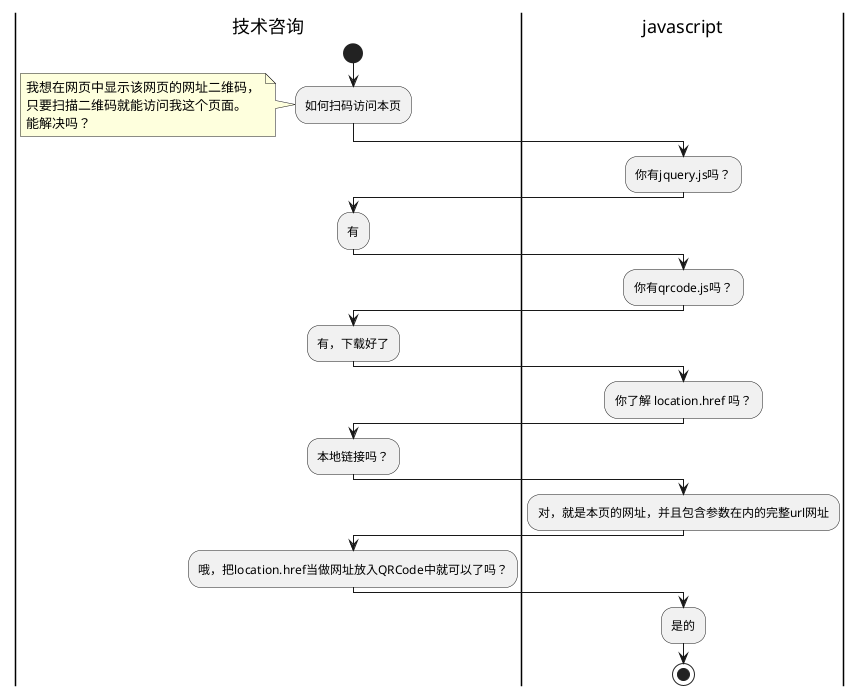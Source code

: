 @startuml
|技术咨询|
start
:如何扫码访问本页;
note left
我想在网页中显示该网页的网址二维码，
只要扫描二维码就能访问我这个页面。
能解决吗？
end note

|javascript|
:你有jquery.js吗？;
|技术咨询|
:有;

|javascript|
:你有qrcode.js吗？;

|技术咨询|
:有，下载好了;

|javascript|
:你了解 location.href 吗？;

|技术咨询|
:本地链接吗？;

|javascript|
:对，就是本页的网址，并且包含参数在内的完整url网址;

|技术咨询|
:哦，把location.href当做网址放入QRCode中就可以了吗？;

|javascript|
:是的;
stop
@enduml
